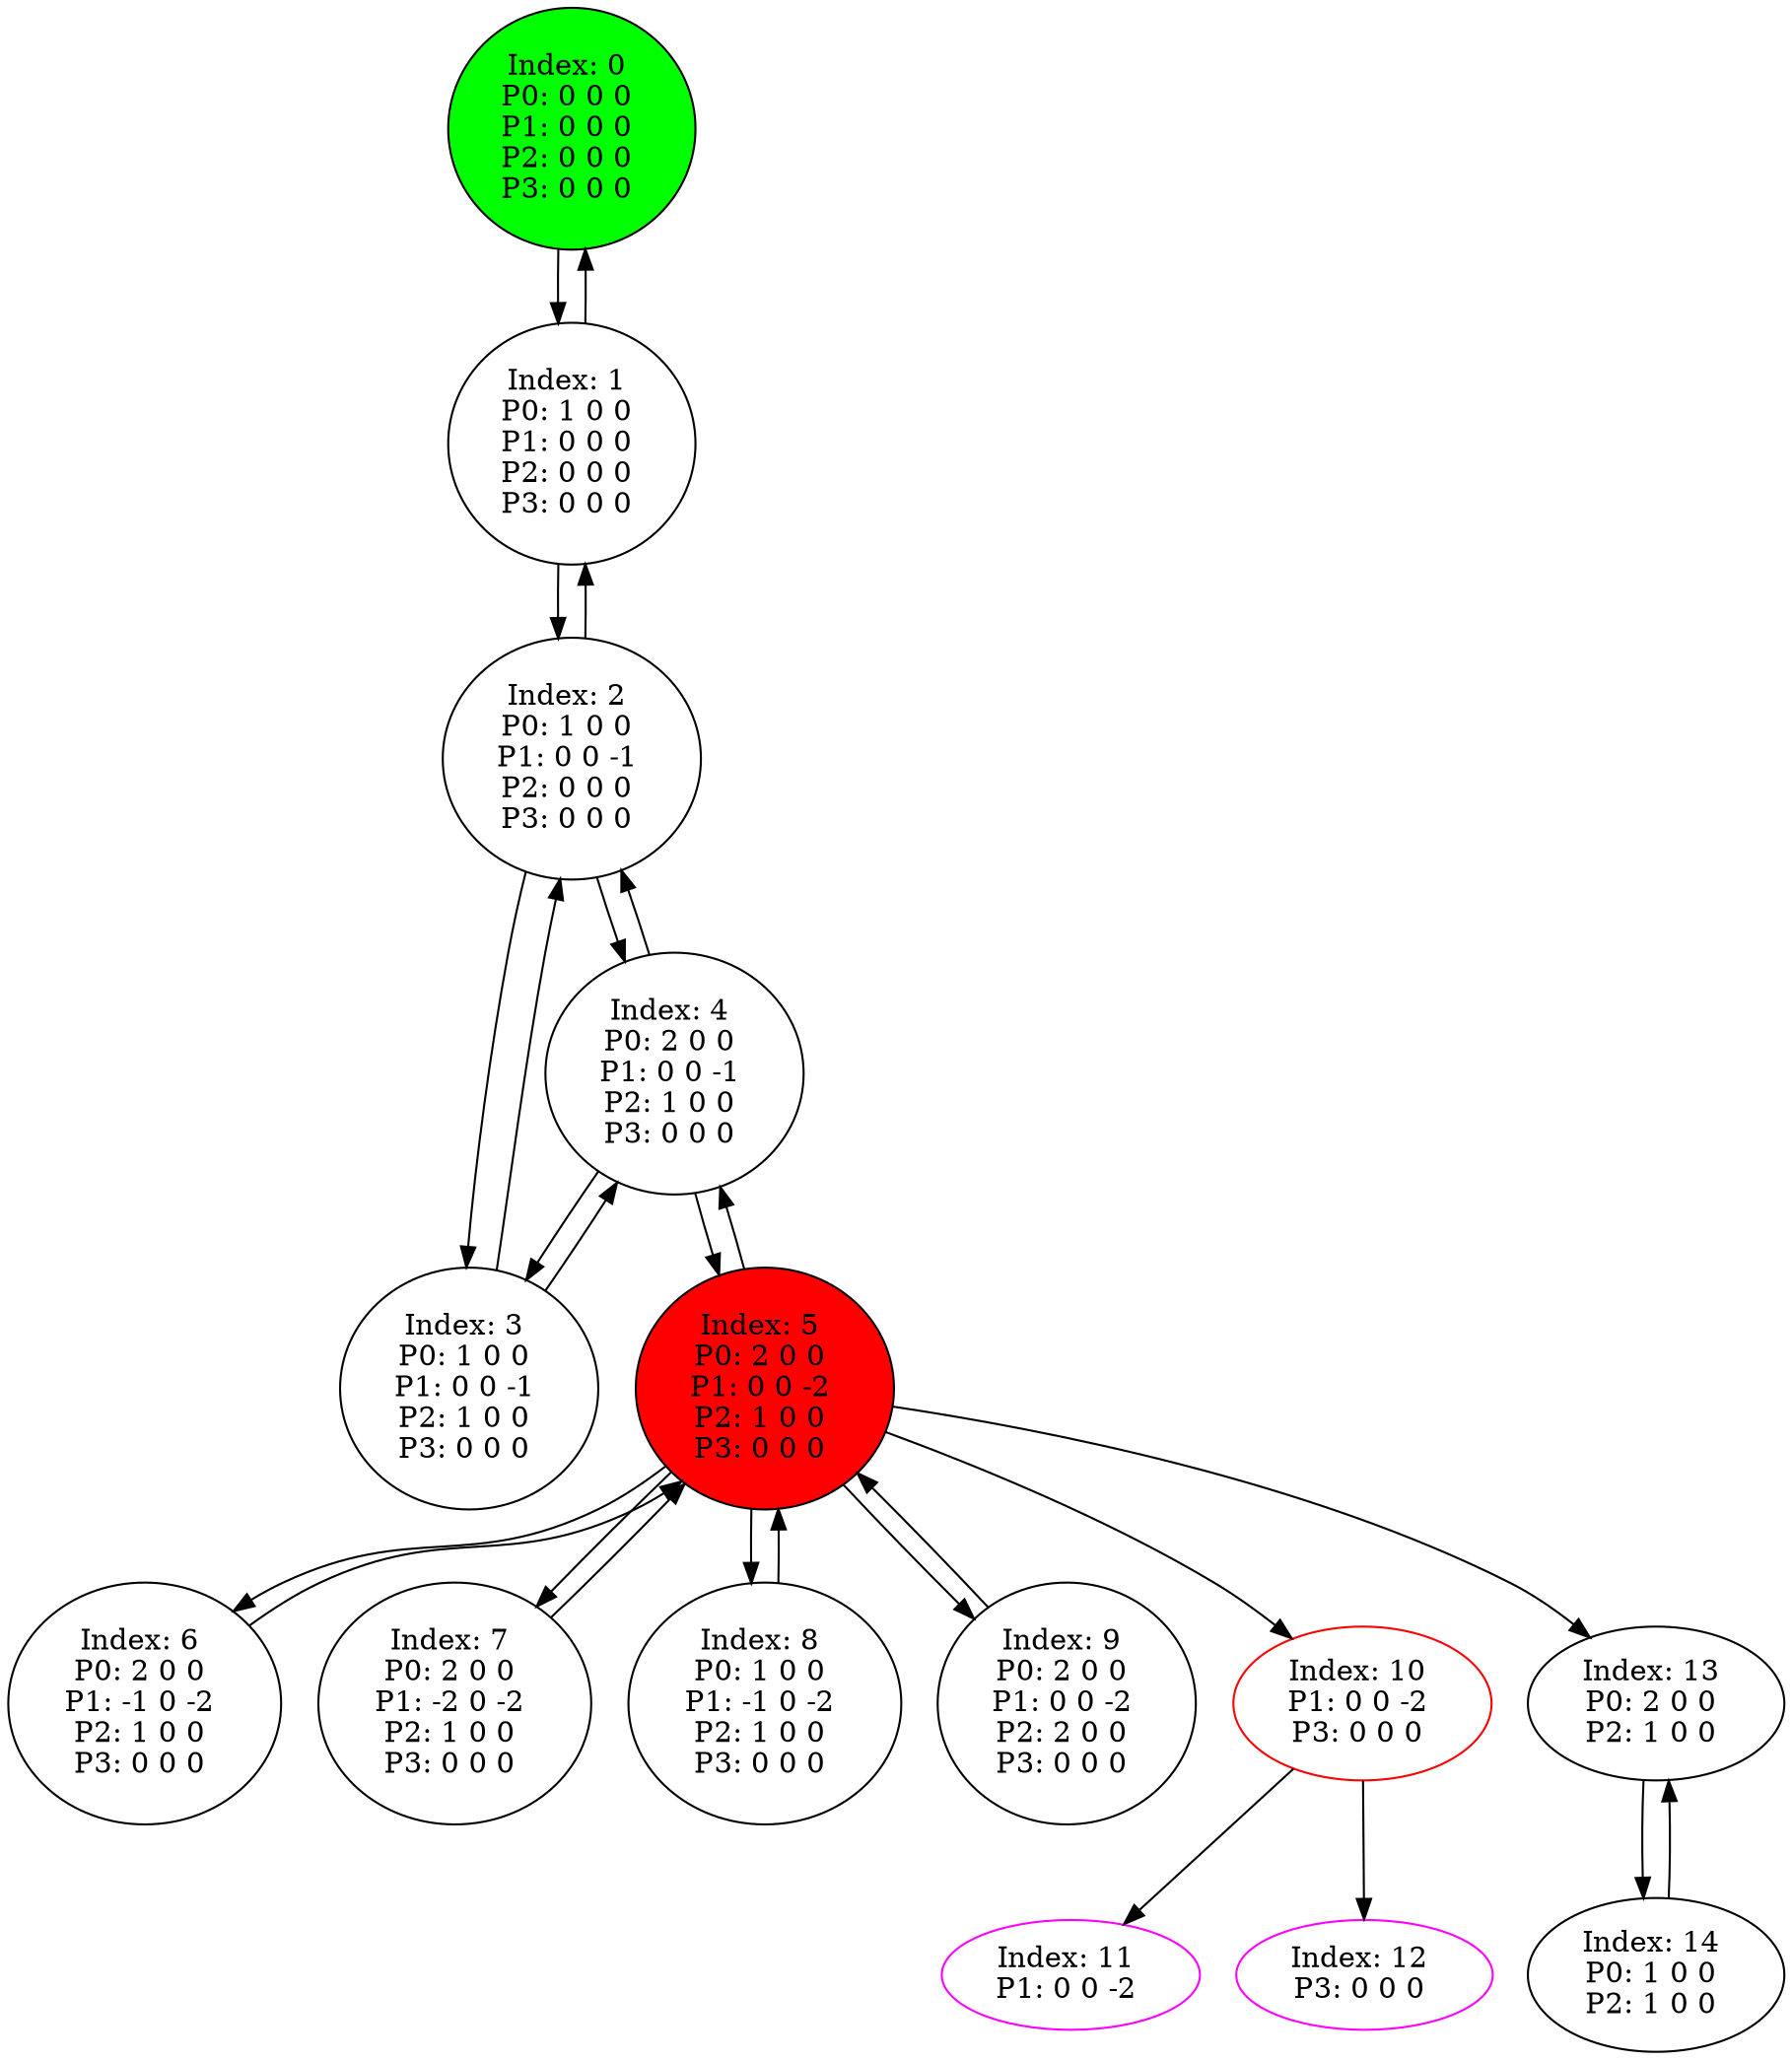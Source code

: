 digraph G {
color = "black"
0[label = "Index: 0 
P0: 0 0 0 
P1: 0 0 0 
P2: 0 0 0 
P3: 0 0 0 
", style="filled", fillcolor = "green"]
1[label = "Index: 1 
P0: 1 0 0 
P1: 0 0 0 
P2: 0 0 0 
P3: 0 0 0 
"]
2[label = "Index: 2 
P0: 1 0 0 
P1: 0 0 -1 
P2: 0 0 0 
P3: 0 0 0 
"]
3[label = "Index: 3 
P0: 1 0 0 
P1: 0 0 -1 
P2: 1 0 0 
P3: 0 0 0 
"]
4[label = "Index: 4 
P0: 2 0 0 
P1: 0 0 -1 
P2: 1 0 0 
P3: 0 0 0 
"]
5[label = "Index: 5 
P0: 2 0 0 
P1: 0 0 -2 
P2: 1 0 0 
P3: 0 0 0 
", style="filled", fillcolor = "red"]
6[label = "Index: 6 
P0: 2 0 0 
P1: -1 0 -2 
P2: 1 0 0 
P3: 0 0 0 
"]
7[label = "Index: 7 
P0: 2 0 0 
P1: -2 0 -2 
P2: 1 0 0 
P3: 0 0 0 
"]
8[label = "Index: 8 
P0: 1 0 0 
P1: -1 0 -2 
P2: 1 0 0 
P3: 0 0 0 
"]
9[label = "Index: 9 
P0: 2 0 0 
P1: 0 0 -2 
P2: 2 0 0 
P3: 0 0 0 
"]
10[label = "Index: 10 
P1: 0 0 -2 
P3: 0 0 0 
", color = "red"]
11[label = "Index: 11 
P1: 0 0 -2 
", color = "fuchsia"]
12[label = "Index: 12 
P3: 0 0 0 
", color = "fuchsia"]
13[label = "Index: 13 
P0: 2 0 0 
P2: 1 0 0 
"]
14[label = "Index: 14 
P0: 1 0 0 
P2: 1 0 0 
"]
0 -> 1

1 -> 0
1 -> 2

2 -> 1
2 -> 3
2 -> 4

3 -> 2
3 -> 4

4 -> 2
4 -> 3
4 -> 5

5 -> 4
5 -> 6
5 -> 7
5 -> 8
5 -> 9
5 -> 10
5 -> 13

6 -> 5

7 -> 5

8 -> 5

9 -> 5

10 -> 12
10 -> 11

13 -> 14

14 -> 13

}
